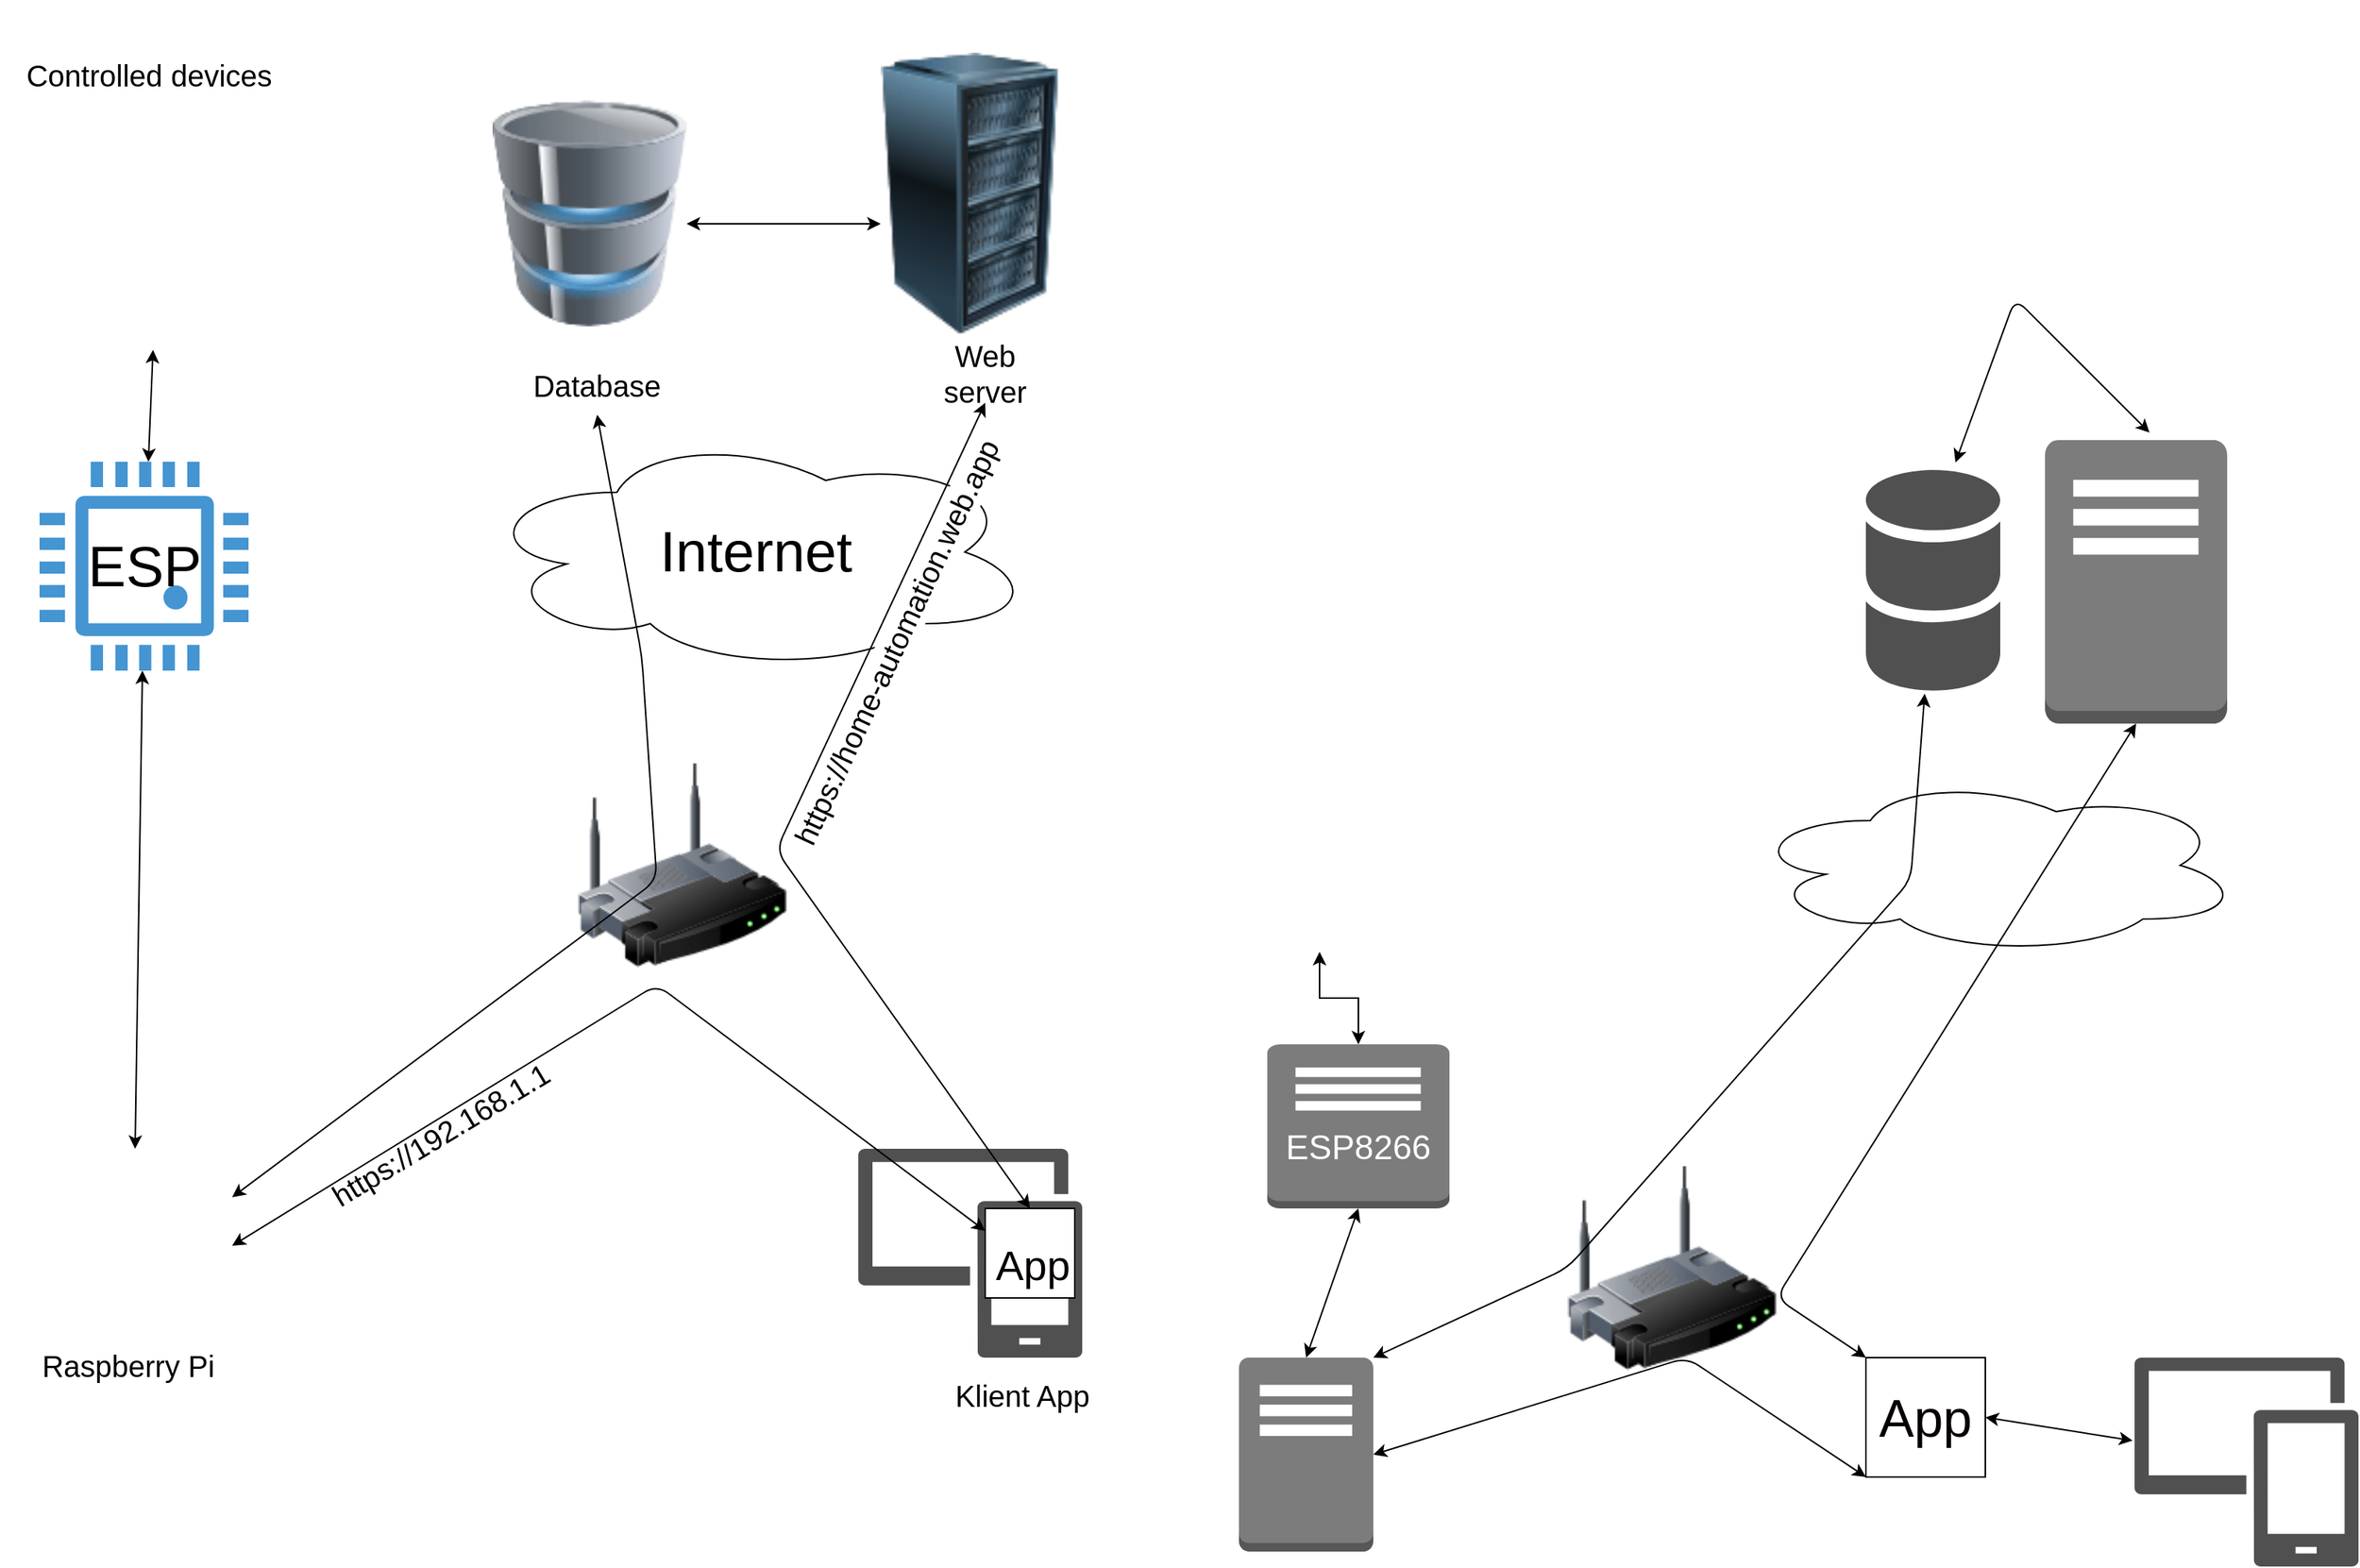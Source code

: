 <mxfile version="14.2.7" type="device"><diagram id="AwoNT7Hv7-rVZaFXerr2" name="Page-1"><mxGraphModel dx="3671" dy="1588" grid="1" gridSize="10" guides="1" tooltips="1" connect="1" arrows="1" fold="1" page="1" pageScale="1" pageWidth="827" pageHeight="1169" math="0" shadow="0"><root><mxCell id="0"/><mxCell id="1" parent="0"/><mxCell id="PHMWzZYJ2btC1XSEuh4P-1" value="" style="shape=image;html=1;verticalAlign=top;verticalLabelPosition=bottom;labelBackgroundColor=#ffffff;imageAspect=0;aspect=fixed;image=https://cdn3.iconfinder.com/data/icons/linecons-free-vector-icons-pack/32/bulb-128.png" parent="1" vertex="1"><mxGeometry x="20" y="610" width="128" height="128" as="geometry"/></mxCell><mxCell id="PHMWzZYJ2btC1XSEuh4P-8" value="" style="group" parent="1" vertex="1" connectable="0"><mxGeometry x="30" y="1010" width="90" height="130" as="geometry"/></mxCell><mxCell id="PHMWzZYJ2btC1XSEuh4P-7" value="" style="outlineConnect=0;dashed=0;verticalLabelPosition=bottom;verticalAlign=top;align=center;html=1;shape=mxgraph.aws3.traditional_server;fillColor=#7D7C7C;gradientColor=none;" parent="PHMWzZYJ2btC1XSEuh4P-8" vertex="1"><mxGeometry width="90" height="130" as="geometry"/></mxCell><mxCell id="PHMWzZYJ2btC1XSEuh4P-5" value="" style="shape=image;html=1;verticalAlign=top;verticalLabelPosition=bottom;labelBackgroundColor=#ffffff;imageAspect=0;aspect=fixed;image=https://cdn4.iconfinder.com/data/icons/social-life/512/raspberry-pi-128.png" parent="PHMWzZYJ2btC1XSEuh4P-8" vertex="1"><mxGeometry x="11.8" y="61.58" width="68.2" height="68.2" as="geometry"/></mxCell><mxCell id="PHMWzZYJ2btC1XSEuh4P-9" value="" style="ellipse;shape=cloud;whiteSpace=wrap;html=1;" parent="1" vertex="1"><mxGeometry x="370" y="620" width="332" height="120" as="geometry"/></mxCell><mxCell id="PHMWzZYJ2btC1XSEuh4P-10" value="" style="group" parent="1" vertex="1" connectable="0"><mxGeometry x="570" y="395" width="122" height="190" as="geometry"/></mxCell><mxCell id="PHMWzZYJ2btC1XSEuh4P-11" value="" style="outlineConnect=0;dashed=0;verticalLabelPosition=bottom;verticalAlign=top;align=center;html=1;shape=mxgraph.aws3.traditional_server;fillColor=#7D7C7C;gradientColor=none;" parent="PHMWzZYJ2btC1XSEuh4P-10" vertex="1"><mxGeometry width="122" height="190" as="geometry"/></mxCell><mxCell id="PHMWzZYJ2btC1XSEuh4P-13" value="" style="shadow=0;dashed=0;html=1;strokeColor=none;fillColor=#505050;labelPosition=center;verticalLabelPosition=bottom;verticalAlign=top;outlineConnect=0;align=center;shape=mxgraph.office.databases.database_mini_2;" parent="1" vertex="1"><mxGeometry x="450" y="415" width="90" height="150" as="geometry"/></mxCell><mxCell id="PHMWzZYJ2btC1XSEuh4P-14" value="" style="image;html=1;image=img/lib/clip_art/networking/Wireless_Router_128x128.png" parent="1" vertex="1"><mxGeometry x="250" y="880" width="140" height="140" as="geometry"/></mxCell><mxCell id="PHMWzZYJ2btC1XSEuh4P-19" value="" style="pointerEvents=1;shadow=0;dashed=0;html=1;strokeColor=none;labelPosition=center;verticalLabelPosition=bottom;verticalAlign=top;align=center;fillColor=#505050;shape=mxgraph.mscae.intune.device_group" parent="1" vertex="1"><mxGeometry x="630" y="1010" width="150" height="140" as="geometry"/></mxCell><mxCell id="PHMWzZYJ2btC1XSEuh4P-20" value="" style="group" parent="1" vertex="1" connectable="0"><mxGeometry x="49" y="800" width="122" height="110" as="geometry"/></mxCell><mxCell id="PHMWzZYJ2btC1XSEuh4P-24" value="" style="group" parent="PHMWzZYJ2btC1XSEuh4P-20" vertex="1" connectable="0"><mxGeometry width="122" height="110" as="geometry"/></mxCell><mxCell id="PHMWzZYJ2btC1XSEuh4P-21" value="" style="outlineConnect=0;dashed=0;verticalLabelPosition=bottom;verticalAlign=top;align=center;html=1;shape=mxgraph.aws3.traditional_server;fillColor=#7D7C7C;gradientColor=none;" parent="PHMWzZYJ2btC1XSEuh4P-24" vertex="1"><mxGeometry width="122" height="110" as="geometry"/></mxCell><mxCell id="PHMWzZYJ2btC1XSEuh4P-22" value="&lt;font style=&quot;font-size: 23px&quot;&gt;ESP8266&lt;/font&gt;" style="text;html=1;strokeColor=none;fillColor=none;align=center;verticalAlign=middle;whiteSpace=wrap;rounded=0;fontColor=#FFFFFF;" parent="PHMWzZYJ2btC1XSEuh4P-24" vertex="1"><mxGeometry x="41" y="63.684" width="40" height="11.579" as="geometry"/></mxCell><mxCell id="PHMWzZYJ2btC1XSEuh4P-26" style="edgeStyle=orthogonalEdgeStyle;rounded=0;orthogonalLoop=1;jettySize=auto;html=1;exitX=0.5;exitY=0;exitDx=0;exitDy=0;exitPerimeter=0;entryX=0.5;entryY=1;entryDx=0;entryDy=0;fontColor=#FFFFFF;startArrow=classic;startFill=1;" parent="1" source="PHMWzZYJ2btC1XSEuh4P-21" target="PHMWzZYJ2btC1XSEuh4P-1" edge="1"><mxGeometry relative="1" as="geometry"/></mxCell><mxCell id="PHMWzZYJ2btC1XSEuh4P-27" value="" style="endArrow=classic;startArrow=classic;html=1;fontColor=#FFFFFF;" parent="1" target="PHMWzZYJ2btC1XSEuh4P-13" edge="1"><mxGeometry width="50" height="50" relative="1" as="geometry"><mxPoint x="120" y="1010" as="sourcePoint"/><mxPoint x="170" y="960" as="targetPoint"/><Array as="points"><mxPoint x="250" y="950"/><mxPoint x="480" y="690"/></Array></mxGeometry></mxCell><mxCell id="PHMWzZYJ2btC1XSEuh4P-28" value="" style="endArrow=classic;startArrow=classic;html=1;fontColor=#FFFFFF;exitX=0.5;exitY=0;exitDx=0;exitDy=0;exitPerimeter=0;entryX=0.5;entryY=1;entryDx=0;entryDy=0;entryPerimeter=0;" parent="1" source="PHMWzZYJ2btC1XSEuh4P-7" target="PHMWzZYJ2btC1XSEuh4P-21" edge="1"><mxGeometry width="50" height="50" relative="1" as="geometry"><mxPoint x="100" y="810" as="sourcePoint"/><mxPoint x="150" y="760" as="targetPoint"/></mxGeometry></mxCell><mxCell id="PHMWzZYJ2btC1XSEuh4P-29" value="" style="endArrow=classic;startArrow=classic;html=1;fontColor=#FFFFFF;entryX=0;entryY=1;entryDx=0;entryDy=0;exitX=1;exitY=0.5;exitDx=0;exitDy=0;exitPerimeter=0;" parent="1" source="PHMWzZYJ2btC1XSEuh4P-7" target="PHMWzZYJ2btC1XSEuh4P-32" edge="1"><mxGeometry width="50" height="50" relative="1" as="geometry"><mxPoint x="430" y="1100" as="sourcePoint"/><mxPoint x="340" y="1090" as="targetPoint"/><Array as="points"><mxPoint x="330" y="1010"/></Array></mxGeometry></mxCell><mxCell id="PHMWzZYJ2btC1XSEuh4P-35" value="" style="group" parent="1" vertex="1" connectable="0"><mxGeometry x="450" y="1010" width="80" height="80" as="geometry"/></mxCell><mxCell id="PHMWzZYJ2btC1XSEuh4P-32" value="" style="whiteSpace=wrap;html=1;aspect=fixed;fontColor=#FFFFFF;" parent="PHMWzZYJ2btC1XSEuh4P-35" vertex="1"><mxGeometry width="80" height="80" as="geometry"/></mxCell><mxCell id="PHMWzZYJ2btC1XSEuh4P-33" value="&lt;font color=&quot;#080000&quot; style=&quot;font-size: 35px;&quot;&gt;App&lt;/font&gt;" style="text;html=1;strokeColor=none;fillColor=none;align=center;verticalAlign=middle;whiteSpace=wrap;rounded=0;fontColor=#FFFFFF;fontSize=35;" parent="PHMWzZYJ2btC1XSEuh4P-35" vertex="1"><mxGeometry x="20" y="30" width="40" height="20" as="geometry"/></mxCell><mxCell id="PHMWzZYJ2btC1XSEuh4P-38" value="" style="endArrow=classic;startArrow=classic;html=1;fontSize=35;fontColor=#FFFFFF;entryX=0.5;entryY=1;entryDx=0;entryDy=0;entryPerimeter=0;exitX=0;exitY=0;exitDx=0;exitDy=0;" parent="1" source="PHMWzZYJ2btC1XSEuh4P-32" target="PHMWzZYJ2btC1XSEuh4P-11" edge="1"><mxGeometry width="50" height="50" relative="1" as="geometry"><mxPoint x="510" y="900" as="sourcePoint"/><mxPoint x="560" y="850" as="targetPoint"/><Array as="points"><mxPoint x="390" y="970"/></Array></mxGeometry></mxCell><mxCell id="PHMWzZYJ2btC1XSEuh4P-39" value="" style="endArrow=classic;startArrow=classic;html=1;fontSize=35;fontColor=#FFFFFF;entryX=-0.009;entryY=0.397;entryDx=0;entryDy=0;entryPerimeter=0;exitX=1;exitY=0.5;exitDx=0;exitDy=0;" parent="1" source="PHMWzZYJ2btC1XSEuh4P-32" target="PHMWzZYJ2btC1XSEuh4P-19" edge="1"><mxGeometry width="50" height="50" relative="1" as="geometry"><mxPoint x="320" y="1160" as="sourcePoint"/><mxPoint x="370" y="1110" as="targetPoint"/></mxGeometry></mxCell><mxCell id="PHMWzZYJ2btC1XSEuh4P-40" value="" style="endArrow=classic;startArrow=classic;html=1;fontSize=35;fontColor=#FFFFFF;" parent="1" edge="1"><mxGeometry width="50" height="50" relative="1" as="geometry"><mxPoint x="510" y="410" as="sourcePoint"/><mxPoint x="640" y="390" as="targetPoint"/><Array as="points"><mxPoint x="550" y="300"/></Array></mxGeometry></mxCell><mxCell id="LELvF1SCZAVeDuWh3BRU-10" value="" style="image;html=1;image=img/lib/clip_art/networking/Wireless_Router_128x128.png" parent="1" vertex="1"><mxGeometry x="-413" y="610" width="140" height="140" as="geometry"/></mxCell><mxCell id="LELvF1SCZAVeDuWh3BRU-17" value="" style="shape=image;html=1;verticalAlign=top;verticalLabelPosition=bottom;labelBackgroundColor=#ffffff;imageAspect=0;aspect=fixed;image=https://cdn4.iconfinder.com/data/icons/logos-and-brands/512/272_Raspberry_Pi_logo-128.png;fontSize=28;" parent="1" vertex="1"><mxGeometry x="-774.49" y="870" width="130" height="130" as="geometry"/></mxCell><mxCell id="LELvF1SCZAVeDuWh3BRU-21" value="" style="pointerEvents=1;shadow=0;dashed=0;html=1;strokeColor=none;labelPosition=center;verticalLabelPosition=bottom;verticalAlign=top;align=center;fillColor=#505050;shape=mxgraph.mscae.intune.device_group" parent="1" vertex="1"><mxGeometry x="-225" y="870" width="150" height="140" as="geometry"/></mxCell><mxCell id="LELvF1SCZAVeDuWh3BRU-22" value="" style="group" parent="1" vertex="1" connectable="0"><mxGeometry x="-140" y="910" width="80" height="80" as="geometry"/></mxCell><mxCell id="LELvF1SCZAVeDuWh3BRU-23" value="" style="whiteSpace=wrap;html=1;aspect=fixed;fontColor=#FFFFFF;" parent="LELvF1SCZAVeDuWh3BRU-22" vertex="1"><mxGeometry width="60" height="60" as="geometry"/></mxCell><mxCell id="LELvF1SCZAVeDuWh3BRU-24" value="&lt;font color=&quot;#080000&quot; style=&quot;font-size: 28px&quot;&gt;App&lt;/font&gt;" style="text;html=1;strokeColor=none;fillColor=none;align=center;verticalAlign=middle;whiteSpace=wrap;rounded=0;fontColor=#FFFFFF;fontSize=35;" parent="LELvF1SCZAVeDuWh3BRU-22" vertex="1"><mxGeometry x="12.5" y="20" width="37.5" height="30" as="geometry"/></mxCell><mxCell id="LELvF1SCZAVeDuWh3BRU-30" value="" style="group" parent="1" vertex="1" connectable="0"><mxGeometry x="-800.0" y="180.0" width="340" height="369.51" as="geometry"/></mxCell><mxCell id="LELvF1SCZAVeDuWh3BRU-16" value="" style="shape=image;html=1;verticalAlign=top;verticalLabelPosition=bottom;labelBackgroundColor=#ffffff;imageAspect=0;aspect=fixed;image=https://cdn1.iconfinder.com/data/icons/icons-for-a-site-1/64/advantage_creation-128.png;fontSize=28;rotation=-45;" parent="LELvF1SCZAVeDuWh3BRU-30" vertex="1"><mxGeometry x="38.51" y="-0.0" width="128" height="128" as="geometry"/></mxCell><mxCell id="LELvF1SCZAVeDuWh3BRU-19" value="" style="group" parent="LELvF1SCZAVeDuWh3BRU-30" vertex="1" connectable="0"><mxGeometry x="26.51" y="229.51" width="140" height="140" as="geometry"/></mxCell><mxCell id="LELvF1SCZAVeDuWh3BRU-13" value="" style="pointerEvents=1;shadow=0;dashed=0;html=1;strokeColor=none;fillColor=#4495D1;labelPosition=center;verticalLabelPosition=bottom;verticalAlign=top;align=center;outlineConnect=0;shape=mxgraph.veeam.cpu;fontSize=28;" parent="LELvF1SCZAVeDuWh3BRU-19" vertex="1"><mxGeometry width="140" height="140" as="geometry"/></mxCell><mxCell id="LELvF1SCZAVeDuWh3BRU-18" value="ESP" style="text;html=1;strokeColor=none;fillColor=none;align=center;verticalAlign=middle;whiteSpace=wrap;rounded=0;fontSize=38;" parent="LELvF1SCZAVeDuWh3BRU-19" vertex="1"><mxGeometry x="30" y="50" width="80" height="40" as="geometry"/></mxCell><mxCell id="LELvF1SCZAVeDuWh3BRU-20" value="" style="endArrow=classic;startArrow=classic;html=1;fontSize=38;entryX=0;entryY=1;entryDx=0;entryDy=0;" parent="LELvF1SCZAVeDuWh3BRU-30" source="LELvF1SCZAVeDuWh3BRU-13" target="LELvF1SCZAVeDuWh3BRU-16" edge="1"><mxGeometry width="50" height="50" relative="1" as="geometry"><mxPoint x="86.51" y="189.51" as="sourcePoint"/><mxPoint x="216.51" y="109.51" as="targetPoint"/></mxGeometry></mxCell><mxCell id="LELvF1SCZAVeDuWh3BRU-31" value="" style="endArrow=classic;startArrow=classic;html=1;fontSize=38;exitX=0.5;exitY=0;exitDx=0;exitDy=0;" parent="1" source="LELvF1SCZAVeDuWh3BRU-17" target="LELvF1SCZAVeDuWh3BRU-13" edge="1"><mxGeometry width="50" height="50" relative="1" as="geometry"><mxPoint x="-740" y="760" as="sourcePoint"/><mxPoint x="-690" y="710" as="targetPoint"/></mxGeometry></mxCell><mxCell id="LELvF1SCZAVeDuWh3BRU-34" value="" style="endArrow=classic;startArrow=classic;html=1;fontSize=38;entryX=0;entryY=0.25;entryDx=0;entryDy=0;exitX=1;exitY=0.5;exitDx=0;exitDy=0;" parent="1" source="LELvF1SCZAVeDuWh3BRU-17" target="LELvF1SCZAVeDuWh3BRU-23" edge="1"><mxGeometry width="50" height="50" relative="1" as="geometry"><mxPoint x="-540" y="1070" as="sourcePoint"/><mxPoint x="-490" y="1020" as="targetPoint"/><Array as="points"><mxPoint x="-360" y="760"/></Array></mxGeometry></mxCell><mxCell id="LELvF1SCZAVeDuWh3BRU-36" value="&lt;font style=&quot;font-size: 20px&quot;&gt;Klient App&lt;/font&gt;" style="text;html=1;strokeColor=none;fillColor=none;align=center;verticalAlign=middle;whiteSpace=wrap;rounded=0;fontSize=38;" parent="1" vertex="1"><mxGeometry x="-185" y="990" width="140" height="80" as="geometry"/></mxCell><mxCell id="LELvF1SCZAVeDuWh3BRU-37" value="&lt;font style=&quot;font-size: 20px&quot;&gt;Raspberry Pi&lt;/font&gt;" style="text;html=1;strokeColor=none;fillColor=none;align=center;verticalAlign=middle;whiteSpace=wrap;rounded=0;fontSize=38;" parent="1" vertex="1"><mxGeometry x="-784.49" y="1000" width="140" height="20" as="geometry"/></mxCell><mxCell id="LELvF1SCZAVeDuWh3BRU-38" value="&lt;span style=&quot;font-size: 20px&quot;&gt;Controlled devices&lt;br&gt;&lt;/span&gt;" style="text;html=1;strokeColor=none;fillColor=none;align=center;verticalAlign=middle;whiteSpace=wrap;rounded=0;fontSize=38;" parent="1" vertex="1"><mxGeometry x="-800.0" y="120.0" width="200" height="50" as="geometry"/></mxCell><mxCell id="LELvF1SCZAVeDuWh3BRU-28" value="" style="group" parent="1" vertex="1" connectable="0"><mxGeometry x="-480" y="100" width="730" height="599.5" as="geometry"/></mxCell><mxCell id="LELvF1SCZAVeDuWh3BRU-4" value="" style="endArrow=classic;startArrow=classic;html=1;" parent="LELvF1SCZAVeDuWh3BRU-28" edge="1"><mxGeometry width="50" height="50" relative="1" as="geometry"><mxPoint x="140" y="150" as="sourcePoint"/><mxPoint x="270" y="150" as="targetPoint"/></mxGeometry></mxCell><mxCell id="LELvF1SCZAVeDuWh3BRU-26" value="" style="group" parent="LELvF1SCZAVeDuWh3BRU-28" vertex="1" connectable="0"><mxGeometry x="270" y="20" width="320" height="250" as="geometry"/></mxCell><mxCell id="LELvF1SCZAVeDuWh3BRU-1" value="" style="image;html=1;image=img/lib/clip_art/computers/Server_Rack_128x128.png" parent="LELvF1SCZAVeDuWh3BRU-26" vertex="1"><mxGeometry width="120" height="220" as="geometry"/></mxCell><mxCell id="LELvF1SCZAVeDuWh3BRU-7" value="Web server" style="text;html=1;strokeColor=none;fillColor=none;align=center;verticalAlign=middle;whiteSpace=wrap;rounded=0;fontSize=20;" parent="LELvF1SCZAVeDuWh3BRU-26" vertex="1"><mxGeometry x="30" y="210" width="80" height="40" as="geometry"/></mxCell><mxCell id="LELvF1SCZAVeDuWh3BRU-27" value="" style="group" parent="LELvF1SCZAVeDuWh3BRU-28" vertex="1" connectable="0"><mxGeometry width="730" height="599.5" as="geometry"/></mxCell><mxCell id="LELvF1SCZAVeDuWh3BRU-40" value="" style="ellipse;shape=cloud;whiteSpace=wrap;html=1;fontSize=38;" parent="LELvF1SCZAVeDuWh3BRU-27" vertex="1"><mxGeometry y="290" width="373" height="160" as="geometry"/></mxCell><mxCell id="LELvF1SCZAVeDuWh3BRU-2" value="" style="image;html=1;image=img/lib/clip_art/computers/Database_128x128.png" parent="LELvF1SCZAVeDuWh3BRU-27" vertex="1"><mxGeometry x="10" y="8" width="130" height="270" as="geometry"/></mxCell><mxCell id="LELvF1SCZAVeDuWh3BRU-5" value="Database" style="text;html=1;strokeColor=none;fillColor=none;align=center;verticalAlign=middle;whiteSpace=wrap;rounded=0;fontSize=20;" parent="LELvF1SCZAVeDuWh3BRU-27" vertex="1"><mxGeometry x="40" y="238" width="80" height="40" as="geometry"/></mxCell><mxCell id="LELvF1SCZAVeDuWh3BRU-41" value="Internet" style="text;html=1;strokeColor=none;fillColor=none;align=center;verticalAlign=middle;whiteSpace=wrap;rounded=0;fontSize=38;" parent="LELvF1SCZAVeDuWh3BRU-27" vertex="1"><mxGeometry x="118" y="345" width="137" height="50" as="geometry"/></mxCell><mxCell id="LELvF1SCZAVeDuWh3BRU-43" value="https://home-automation.web.app" style="text;html=1;strokeColor=none;fillColor=none;align=center;verticalAlign=middle;whiteSpace=wrap;rounded=0;fontSize=20;rotation=295;labelBackgroundColor=#ffffff;" parent="LELvF1SCZAVeDuWh3BRU-27" vertex="1"><mxGeometry x="110" y="410" width="340" height="40" as="geometry"/></mxCell><mxCell id="LELvF1SCZAVeDuWh3BRU-32" value="" style="endArrow=classic;startArrow=classic;html=1;fontSize=38;exitX=1;exitY=0.25;exitDx=0;exitDy=0;entryX=0.5;entryY=1;entryDx=0;entryDy=0;" parent="1" source="LELvF1SCZAVeDuWh3BRU-17" target="LELvF1SCZAVeDuWh3BRU-5" edge="1"><mxGeometry width="50" height="50" relative="1" as="geometry"><mxPoint x="-450" y="870" as="sourcePoint"/><mxPoint x="-390" y="360" as="targetPoint"/><Array as="points"><mxPoint x="-360" y="690"/><mxPoint x="-370" y="540"/></Array></mxGeometry></mxCell><mxCell id="LELvF1SCZAVeDuWh3BRU-33" value="" style="endArrow=classic;startArrow=classic;html=1;fontSize=38;entryX=0.5;entryY=1;entryDx=0;entryDy=0;exitX=0.5;exitY=0;exitDx=0;exitDy=0;" parent="1" source="LELvF1SCZAVeDuWh3BRU-23" target="LELvF1SCZAVeDuWh3BRU-7" edge="1"><mxGeometry width="50" height="50" relative="1" as="geometry"><mxPoint x="-490" y="970" as="sourcePoint"/><mxPoint x="-440" y="920" as="targetPoint"/><Array as="points"><mxPoint x="-280" y="670"/></Array></mxGeometry></mxCell><mxCell id="LELvF1SCZAVeDuWh3BRU-42" value="https://192.168.1.1" style="text;html=1;strokeColor=none;fillColor=none;align=center;verticalAlign=middle;whiteSpace=wrap;rounded=0;fontSize=20;rotation=329;" parent="1" vertex="1"><mxGeometry x="-580" y="840" width="150" height="40" as="geometry"/></mxCell></root></mxGraphModel></diagram></mxfile>